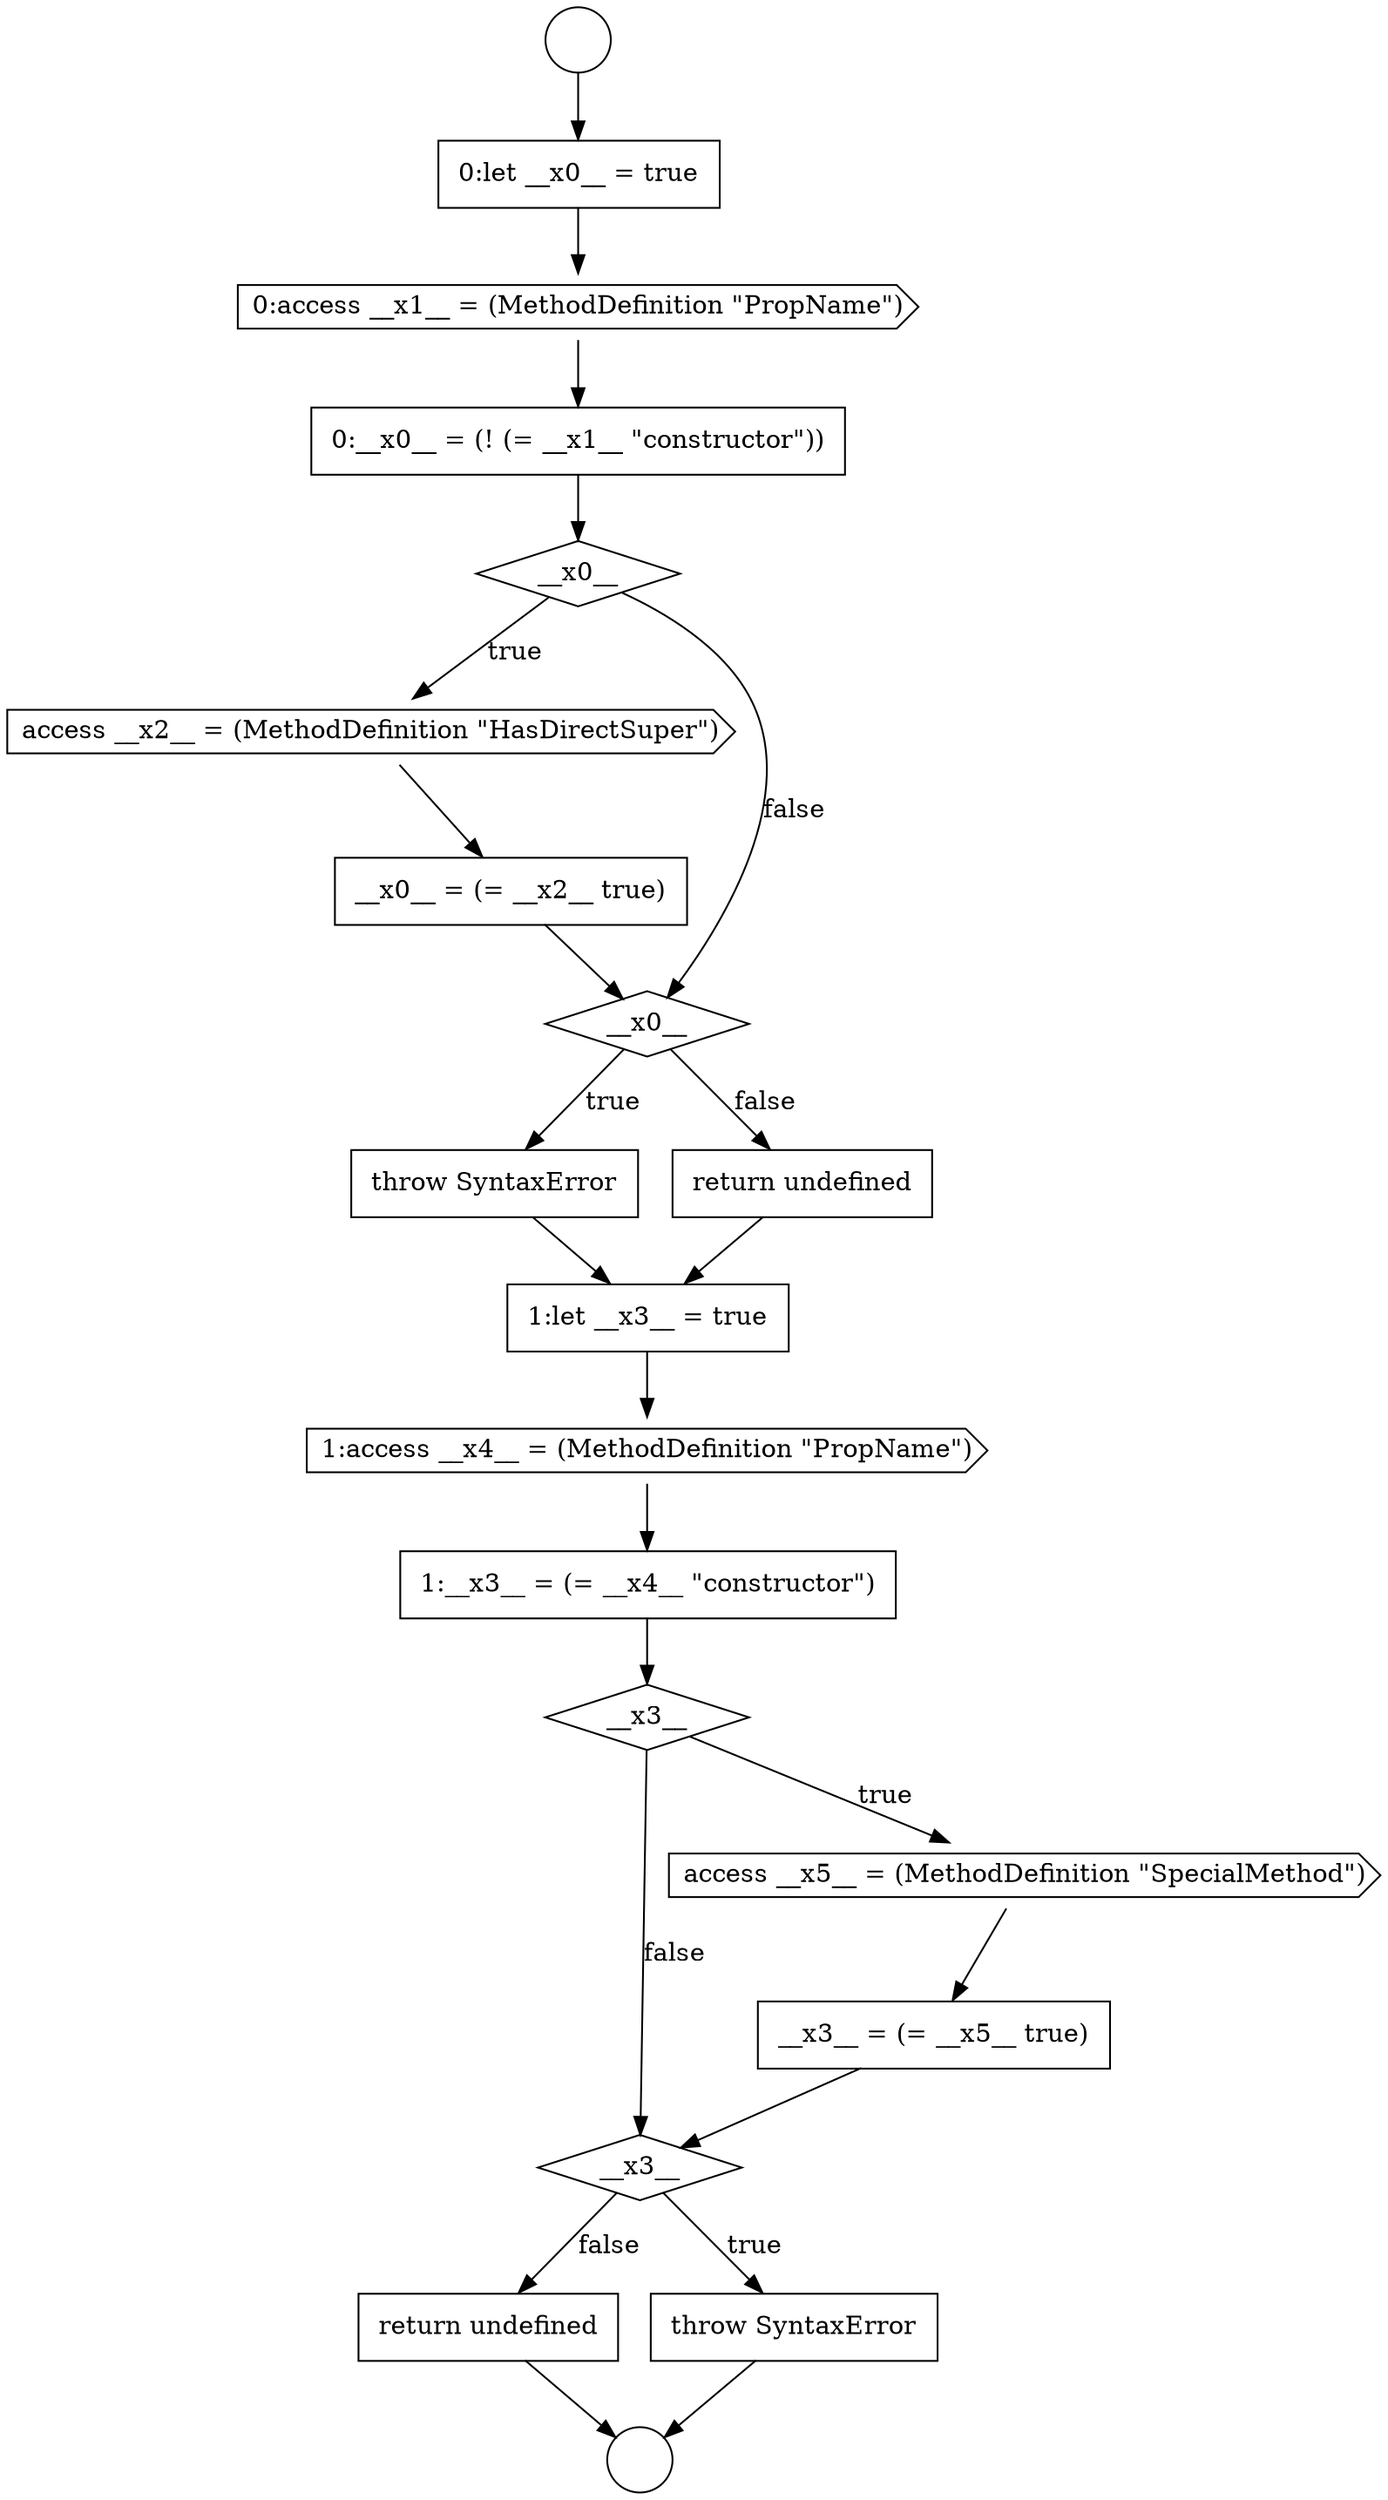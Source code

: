 digraph {
  node20850 [shape=circle label=" " color="black" fillcolor="white" style=filled]
  node20862 [shape=cds, label=<<font color="black">1:access __x4__ = (MethodDefinition &quot;PropName&quot;)</font>> color="black" fillcolor="white" style=filled]
  node20854 [shape=none, margin=0, label=<<font color="black">
    <table border="0" cellborder="1" cellspacing="0" cellpadding="10">
      <tr><td align="left">0:__x0__ = (! (= __x1__ &quot;constructor&quot;))</td></tr>
    </table>
  </font>> color="black" fillcolor="white" style=filled]
  node20851 [shape=circle label=" " color="black" fillcolor="white" style=filled]
  node20861 [shape=none, margin=0, label=<<font color="black">
    <table border="0" cellborder="1" cellspacing="0" cellpadding="10">
      <tr><td align="left">1:let __x3__ = true</td></tr>
    </table>
  </font>> color="black" fillcolor="white" style=filled]
  node20855 [shape=diamond, label=<<font color="black">__x0__</font>> color="black" fillcolor="white" style=filled]
  node20857 [shape=none, margin=0, label=<<font color="black">
    <table border="0" cellborder="1" cellspacing="0" cellpadding="10">
      <tr><td align="left">__x0__ = (= __x2__ true)</td></tr>
    </table>
  </font>> color="black" fillcolor="white" style=filled]
  node20867 [shape=diamond, label=<<font color="black">__x3__</font>> color="black" fillcolor="white" style=filled]
  node20864 [shape=diamond, label=<<font color="black">__x3__</font>> color="black" fillcolor="white" style=filled]
  node20852 [shape=none, margin=0, label=<<font color="black">
    <table border="0" cellborder="1" cellspacing="0" cellpadding="10">
      <tr><td align="left">0:let __x0__ = true</td></tr>
    </table>
  </font>> color="black" fillcolor="white" style=filled]
  node20856 [shape=cds, label=<<font color="black">access __x2__ = (MethodDefinition &quot;HasDirectSuper&quot;)</font>> color="black" fillcolor="white" style=filled]
  node20863 [shape=none, margin=0, label=<<font color="black">
    <table border="0" cellborder="1" cellspacing="0" cellpadding="10">
      <tr><td align="left">1:__x3__ = (= __x4__ &quot;constructor&quot;)</td></tr>
    </table>
  </font>> color="black" fillcolor="white" style=filled]
  node20869 [shape=none, margin=0, label=<<font color="black">
    <table border="0" cellborder="1" cellspacing="0" cellpadding="10">
      <tr><td align="left">return undefined</td></tr>
    </table>
  </font>> color="black" fillcolor="white" style=filled]
  node20865 [shape=cds, label=<<font color="black">access __x5__ = (MethodDefinition &quot;SpecialMethod&quot;)</font>> color="black" fillcolor="white" style=filled]
  node20859 [shape=none, margin=0, label=<<font color="black">
    <table border="0" cellborder="1" cellspacing="0" cellpadding="10">
      <tr><td align="left">throw SyntaxError</td></tr>
    </table>
  </font>> color="black" fillcolor="white" style=filled]
  node20853 [shape=cds, label=<<font color="black">0:access __x1__ = (MethodDefinition &quot;PropName&quot;)</font>> color="black" fillcolor="white" style=filled]
  node20866 [shape=none, margin=0, label=<<font color="black">
    <table border="0" cellborder="1" cellspacing="0" cellpadding="10">
      <tr><td align="left">__x3__ = (= __x5__ true)</td></tr>
    </table>
  </font>> color="black" fillcolor="white" style=filled]
  node20858 [shape=diamond, label=<<font color="black">__x0__</font>> color="black" fillcolor="white" style=filled]
  node20860 [shape=none, margin=0, label=<<font color="black">
    <table border="0" cellborder="1" cellspacing="0" cellpadding="10">
      <tr><td align="left">return undefined</td></tr>
    </table>
  </font>> color="black" fillcolor="white" style=filled]
  node20868 [shape=none, margin=0, label=<<font color="black">
    <table border="0" cellborder="1" cellspacing="0" cellpadding="10">
      <tr><td align="left">throw SyntaxError</td></tr>
    </table>
  </font>> color="black" fillcolor="white" style=filled]
  node20869 -> node20851 [ color="black"]
  node20864 -> node20865 [label=<<font color="black">true</font>> color="black"]
  node20864 -> node20867 [label=<<font color="black">false</font>> color="black"]
  node20868 -> node20851 [ color="black"]
  node20863 -> node20864 [ color="black"]
  node20858 -> node20859 [label=<<font color="black">true</font>> color="black"]
  node20858 -> node20860 [label=<<font color="black">false</font>> color="black"]
  node20859 -> node20861 [ color="black"]
  node20865 -> node20866 [ color="black"]
  node20856 -> node20857 [ color="black"]
  node20857 -> node20858 [ color="black"]
  node20866 -> node20867 [ color="black"]
  node20861 -> node20862 [ color="black"]
  node20867 -> node20868 [label=<<font color="black">true</font>> color="black"]
  node20867 -> node20869 [label=<<font color="black">false</font>> color="black"]
  node20860 -> node20861 [ color="black"]
  node20862 -> node20863 [ color="black"]
  node20854 -> node20855 [ color="black"]
  node20853 -> node20854 [ color="black"]
  node20850 -> node20852 [ color="black"]
  node20852 -> node20853 [ color="black"]
  node20855 -> node20856 [label=<<font color="black">true</font>> color="black"]
  node20855 -> node20858 [label=<<font color="black">false</font>> color="black"]
}
